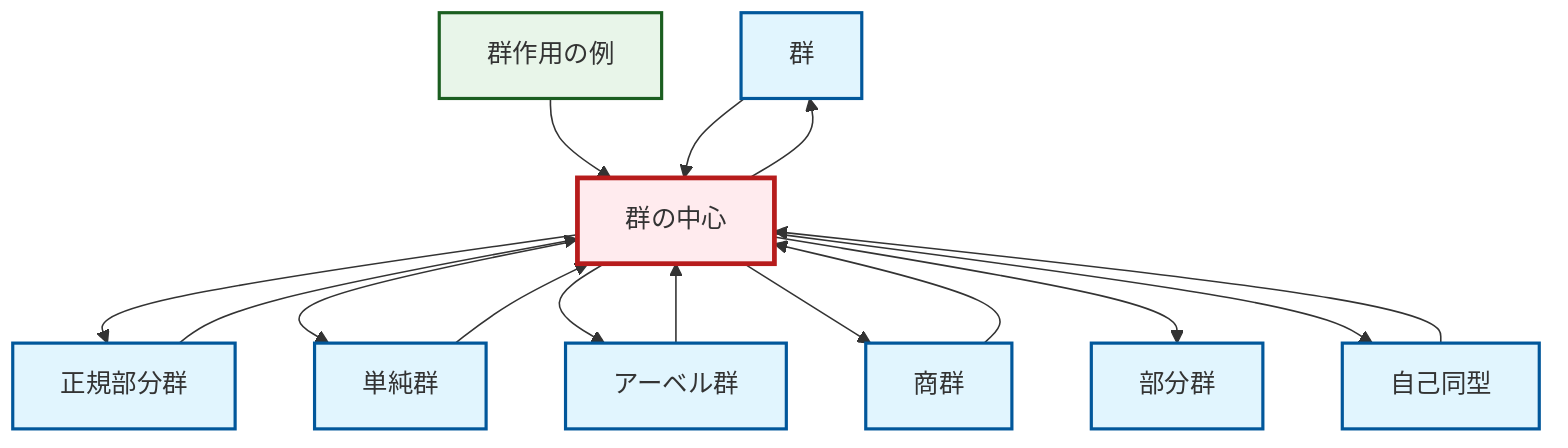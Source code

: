 graph TD
    classDef definition fill:#e1f5fe,stroke:#01579b,stroke-width:2px
    classDef theorem fill:#f3e5f5,stroke:#4a148c,stroke-width:2px
    classDef axiom fill:#fff3e0,stroke:#e65100,stroke-width:2px
    classDef example fill:#e8f5e9,stroke:#1b5e20,stroke-width:2px
    classDef current fill:#ffebee,stroke:#b71c1c,stroke-width:3px
    def-group["群"]:::definition
    def-subgroup["部分群"]:::definition
    ex-group-action-examples["群作用の例"]:::example
    def-center-of-group["群の中心"]:::definition
    def-automorphism["自己同型"]:::definition
    def-quotient-group["商群"]:::definition
    def-normal-subgroup["正規部分群"]:::definition
    def-abelian-group["アーベル群"]:::definition
    def-simple-group["単純群"]:::definition
    def-quotient-group --> def-center-of-group
    def-center-of-group --> def-normal-subgroup
    def-center-of-group --> def-simple-group
    def-center-of-group --> def-abelian-group
    def-normal-subgroup --> def-center-of-group
    ex-group-action-examples --> def-center-of-group
    def-group --> def-center-of-group
    def-center-of-group --> def-quotient-group
    def-center-of-group --> def-group
    def-abelian-group --> def-center-of-group
    def-center-of-group --> def-subgroup
    def-center-of-group --> def-automorphism
    def-automorphism --> def-center-of-group
    def-simple-group --> def-center-of-group
    class def-center-of-group current